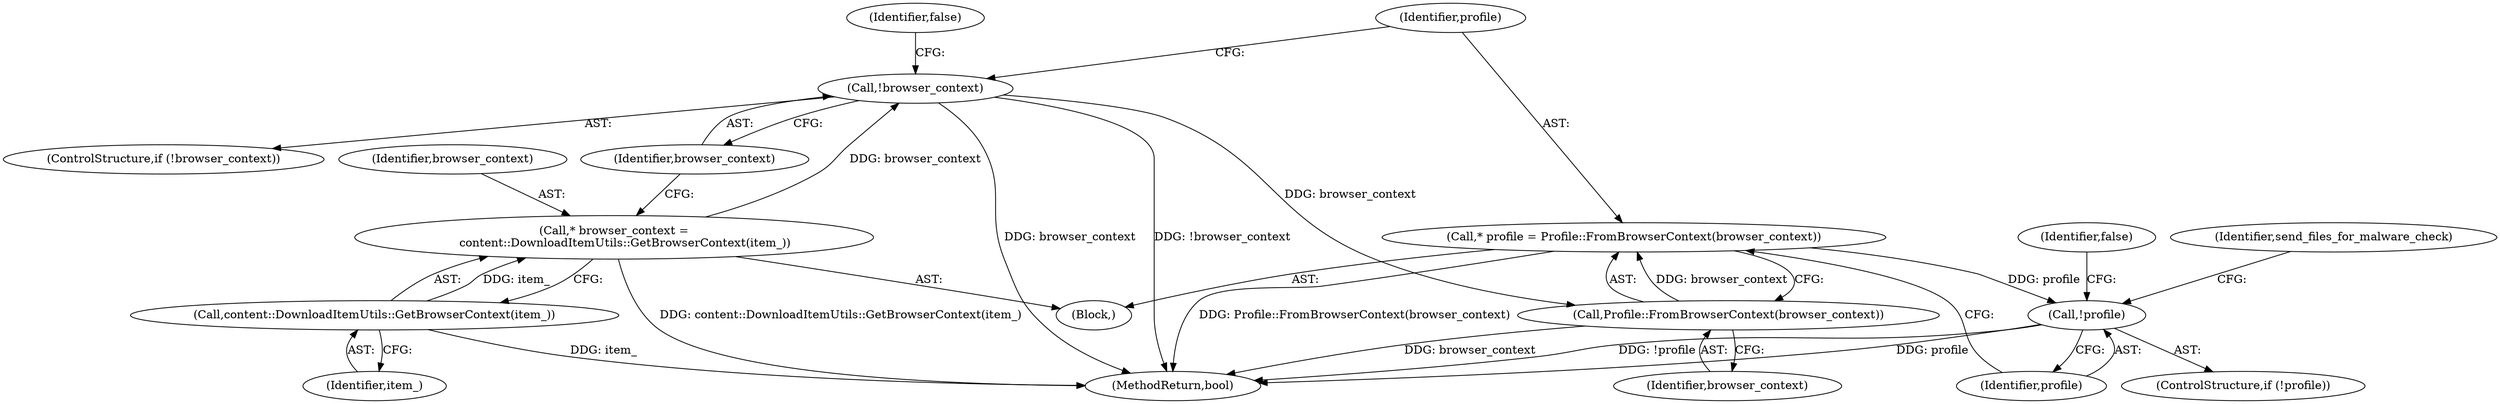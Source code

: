 digraph "0_Chrome_507241119f279c31766bd41c33d6ffb6851e2d7e_3@pointer" {
"1000134" [label="(Call,* profile = Profile::FromBrowserContext(browser_context))"];
"1000136" [label="(Call,Profile::FromBrowserContext(browser_context))"];
"1000129" [label="(Call,!browser_context)"];
"1000124" [label="(Call,* browser_context =\n      content::DownloadItemUtils::GetBrowserContext(item_))"];
"1000126" [label="(Call,content::DownloadItemUtils::GetBrowserContext(item_))"];
"1000139" [label="(Call,!profile)"];
"1000102" [label="(Block,)"];
"1000129" [label="(Call,!browser_context)"];
"1000139" [label="(Call,!profile)"];
"1000137" [label="(Identifier,browser_context)"];
"1000126" [label="(Call,content::DownloadItemUtils::GetBrowserContext(item_))"];
"1000134" [label="(Call,* profile = Profile::FromBrowserContext(browser_context))"];
"1000140" [label="(Identifier,profile)"];
"1000128" [label="(ControlStructure,if (!browser_context))"];
"1000135" [label="(Identifier,profile)"];
"1000124" [label="(Call,* browser_context =\n      content::DownloadItemUtils::GetBrowserContext(item_))"];
"1000125" [label="(Identifier,browser_context)"];
"1000127" [label="(Identifier,item_)"];
"1000138" [label="(ControlStructure,if (!profile))"];
"1000132" [label="(Identifier,false)"];
"1000136" [label="(Call,Profile::FromBrowserContext(browser_context))"];
"1000142" [label="(Identifier,false)"];
"1000130" [label="(Identifier,browser_context)"];
"1000145" [label="(Identifier,send_files_for_malware_check)"];
"1000161" [label="(MethodReturn,bool)"];
"1000134" -> "1000102"  [label="AST: "];
"1000134" -> "1000136"  [label="CFG: "];
"1000135" -> "1000134"  [label="AST: "];
"1000136" -> "1000134"  [label="AST: "];
"1000140" -> "1000134"  [label="CFG: "];
"1000134" -> "1000161"  [label="DDG: Profile::FromBrowserContext(browser_context)"];
"1000136" -> "1000134"  [label="DDG: browser_context"];
"1000134" -> "1000139"  [label="DDG: profile"];
"1000136" -> "1000137"  [label="CFG: "];
"1000137" -> "1000136"  [label="AST: "];
"1000136" -> "1000161"  [label="DDG: browser_context"];
"1000129" -> "1000136"  [label="DDG: browser_context"];
"1000129" -> "1000128"  [label="AST: "];
"1000129" -> "1000130"  [label="CFG: "];
"1000130" -> "1000129"  [label="AST: "];
"1000132" -> "1000129"  [label="CFG: "];
"1000135" -> "1000129"  [label="CFG: "];
"1000129" -> "1000161"  [label="DDG: browser_context"];
"1000129" -> "1000161"  [label="DDG: !browser_context"];
"1000124" -> "1000129"  [label="DDG: browser_context"];
"1000124" -> "1000102"  [label="AST: "];
"1000124" -> "1000126"  [label="CFG: "];
"1000125" -> "1000124"  [label="AST: "];
"1000126" -> "1000124"  [label="AST: "];
"1000130" -> "1000124"  [label="CFG: "];
"1000124" -> "1000161"  [label="DDG: content::DownloadItemUtils::GetBrowserContext(item_)"];
"1000126" -> "1000124"  [label="DDG: item_"];
"1000126" -> "1000127"  [label="CFG: "];
"1000127" -> "1000126"  [label="AST: "];
"1000126" -> "1000161"  [label="DDG: item_"];
"1000139" -> "1000138"  [label="AST: "];
"1000139" -> "1000140"  [label="CFG: "];
"1000140" -> "1000139"  [label="AST: "];
"1000142" -> "1000139"  [label="CFG: "];
"1000145" -> "1000139"  [label="CFG: "];
"1000139" -> "1000161"  [label="DDG: !profile"];
"1000139" -> "1000161"  [label="DDG: profile"];
}
